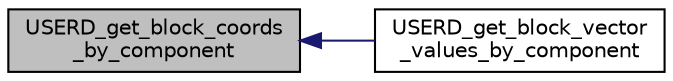 digraph "USERD_get_block_coords_by_component"
{
  bgcolor="transparent";
  edge [fontname="Helvetica",fontsize="10",labelfontname="Helvetica",labelfontsize="10"];
  node [fontname="Helvetica",fontsize="10",shape=record];
  rankdir="LR";
  Node8 [label="USERD_get_block_coords\l_by_component",height=0.2,width=0.4,color="black", fillcolor="grey75", style="filled", fontcolor="black"];
  Node8 -> Node9 [dir="back",color="midnightblue",fontsize="10",style="solid",fontname="Helvetica"];
  Node9 [label="USERD_get_block_vector\l_values_by_component",height=0.2,width=0.4,color="black",URL="$a19610.html#a5b9a8902d6b40b370628914fb8d8838a"];
}
